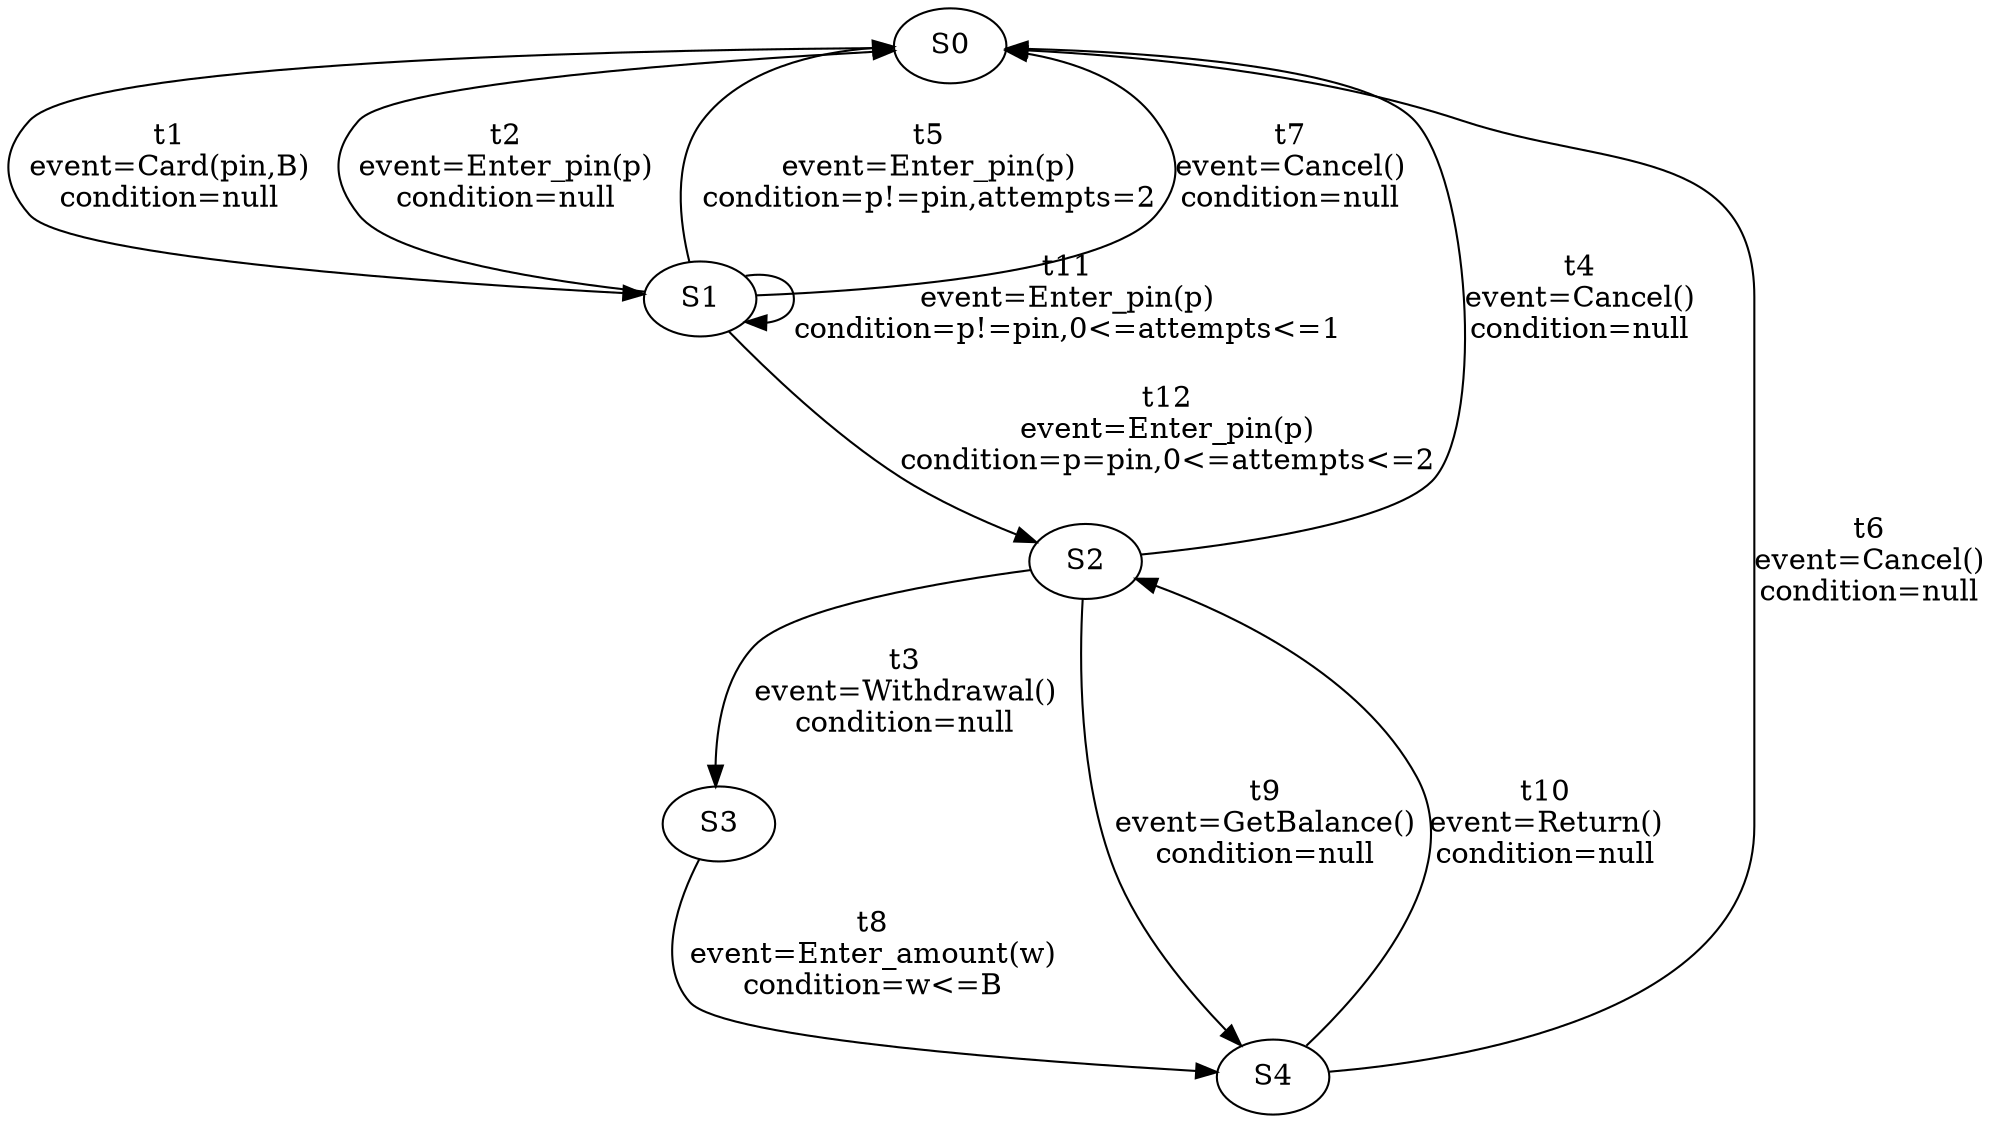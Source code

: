digraph g {
 S0 -> S1 [ label="t1
event=Card(pin,B)
condition=null" ];
 S1 -> S0 [ label="t2
event=Enter_pin(p)
condition=null" ];
 S2 -> S3 [ label="t3
event=Withdrawal()
condition=null" ];
 S2 -> S0 [ label="t4
event=Cancel()
condition=null" ];
 S1 -> S0 [ label="t5
event=Enter_pin(p)
condition=p!=pin,attempts=2" ];
 S4 -> S0 [ label="t6
event=Cancel()
condition=null" ];
 S1 -> S0 [ label="t7
event=Cancel()
condition=null" ];
 S3 -> S4 [ label="t8
event=Enter_amount(w)
condition=w<=B" ];
 S2 -> S4 [ label="t9
event=GetBalance()
condition=null" ];
 S4 -> S2 [ label="t10
event=Return()
condition=null" ];
 S1 -> S1 [ label="t11
event=Enter_pin(p)
condition=p!=pin,0<=attempts<=1" ];
 S1 -> S2 [ label="t12
event=Enter_pin(p)
condition=p=pin,0<=attempts<=2" ];
}
